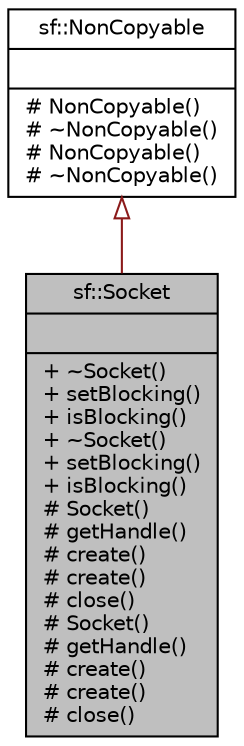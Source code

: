 digraph "sf::Socket"
{
 // LATEX_PDF_SIZE
  edge [fontname="Helvetica",fontsize="10",labelfontname="Helvetica",labelfontsize="10"];
  node [fontname="Helvetica",fontsize="10",shape=record];
  Node1 [label="{sf::Socket\n||+ ~Socket()\l+ setBlocking()\l+ isBlocking()\l+ ~Socket()\l+ setBlocking()\l+ isBlocking()\l# Socket()\l# getHandle()\l# create()\l# create()\l# close()\l# Socket()\l# getHandle()\l# create()\l# create()\l# close()\l}",height=0.2,width=0.4,color="black", fillcolor="grey75", style="filled", fontcolor="black",tooltip="Base class for all the socket types."];
  Node2 -> Node1 [dir="back",color="firebrick4",fontsize="10",style="solid",arrowtail="onormal",fontname="Helvetica"];
  Node2 [label="{sf::NonCopyable\n||# NonCopyable()\l# ~NonCopyable()\l# NonCopyable()\l# ~NonCopyable()\l}",height=0.2,width=0.4,color="black", fillcolor="white", style="filled",URL="$classsf_1_1NonCopyable.html",tooltip="Utility class that makes any derived class non-copyable."];
}
